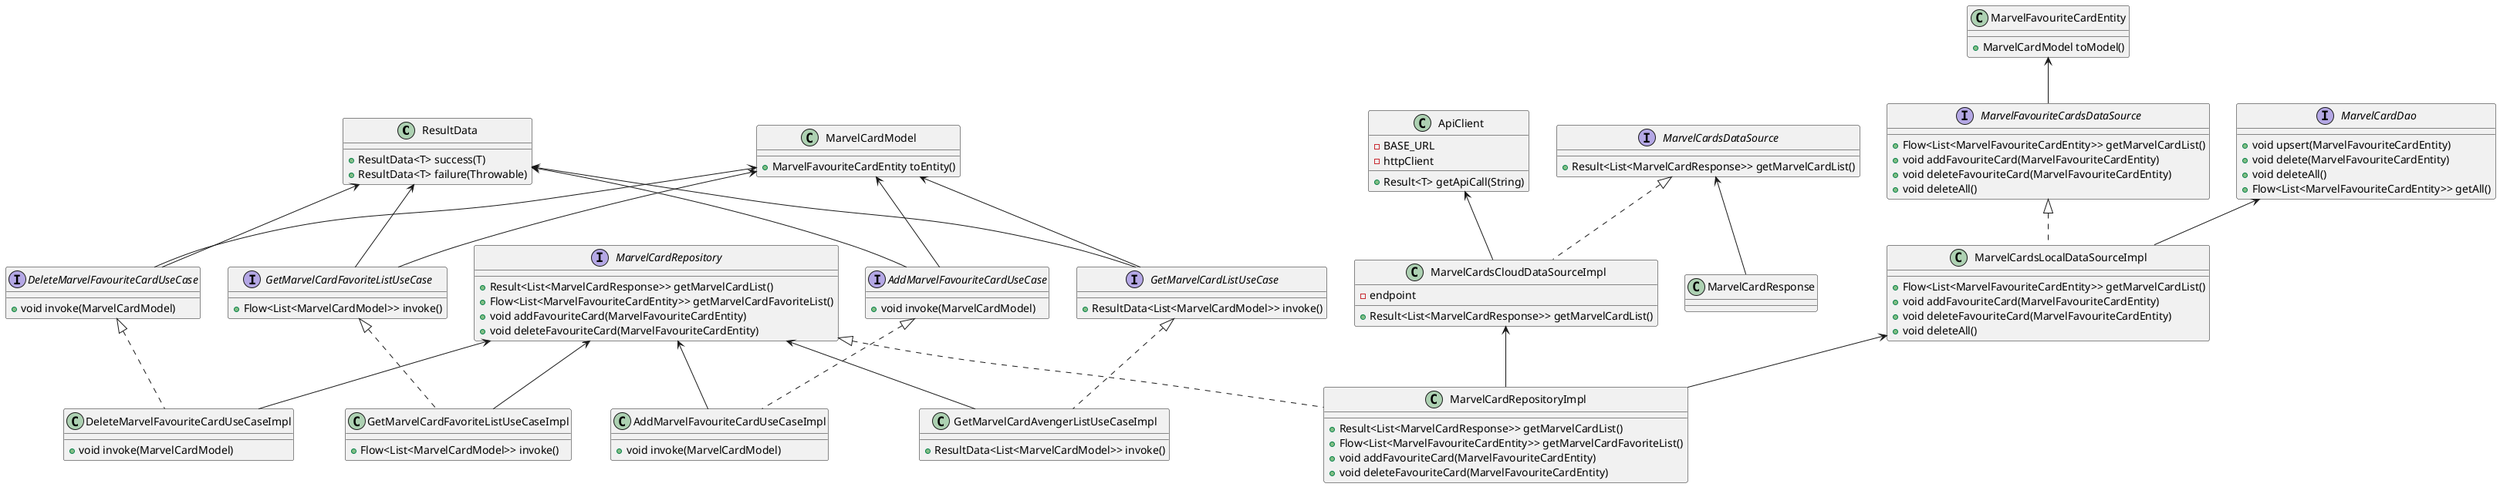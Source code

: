 @startuml
class ResultData {
+ ResultData<T> success(T)
+ ResultData<T> failure(Throwable)
}

class DeleteMarvelFavouriteCardUseCaseImpl {
+ void invoke(MarvelCardModel)
}

class MarvelCardModel {
+ MarvelFavouriteCardEntity toEntity()
}

interface DeleteMarvelFavouriteCardUseCase {
+ void invoke(MarvelCardModel)
}

class MarvelCardResponse {
}
class GetMarvelCardFavoriteListUseCaseImpl {
+ Flow<List<MarvelCardModel>> invoke()
}

interface AddMarvelFavouriteCardUseCase {
+ void invoke(MarvelCardModel)
}

interface MarvelCardsDataSource {
+ Result<List<MarvelCardResponse>> getMarvelCardList()
}

class MarvelCardsCloudDataSourceImpl {
-  endpoint
+ Result<List<MarvelCardResponse>> getMarvelCardList()
}

interface MarvelCardRepository {
+ Result<List<MarvelCardResponse>> getMarvelCardList()
+ Flow<List<MarvelFavouriteCardEntity>> getMarvelCardFavoriteList()
+ void addFavouriteCard(MarvelFavouriteCardEntity)
+ void deleteFavouriteCard(MarvelFavouriteCardEntity)
}

class AddMarvelFavouriteCardUseCaseImpl {
+ void invoke(MarvelCardModel)
}

class MarvelCardRepositoryImpl {
+ Result<List<MarvelCardResponse>> getMarvelCardList()
+ Flow<List<MarvelFavouriteCardEntity>> getMarvelCardFavoriteList()
+ void addFavouriteCard(MarvelFavouriteCardEntity)
+ void deleteFavouriteCard(MarvelFavouriteCardEntity)
}

class GetMarvelCardAvengerListUseCaseImpl {
+ ResultData<List<MarvelCardModel>> invoke()
}

class MarvelFavouriteCardEntity {
+ MarvelCardModel toModel()
}

interface GetMarvelCardFavoriteListUseCase {
+ Flow<List<MarvelCardModel>> invoke()
}

class MarvelCardsLocalDataSourceImpl {
+ Flow<List<MarvelFavouriteCardEntity>> getMarvelCardList()
+ void addFavouriteCard(MarvelFavouriteCardEntity)
+ void deleteFavouriteCard(MarvelFavouriteCardEntity)
+ void deleteAll()
}

interface MarvelFavouriteCardsDataSource {
+ Flow<List<MarvelFavouriteCardEntity>> getMarvelCardList()
+ void addFavouriteCard(MarvelFavouriteCardEntity)
+ void deleteFavouriteCard(MarvelFavouriteCardEntity)
+ void deleteAll()
}

class ApiClient {
-  BASE_URL
-  httpClient
+ Result<T> getApiCall(String)
}

interface MarvelCardDao {
+ void upsert(MarvelFavouriteCardEntity)
+ void delete(MarvelFavouriteCardEntity)
+ void deleteAll()
+ Flow<List<MarvelFavouriteCardEntity>> getAll()
}

interface GetMarvelCardListUseCase {
+ ResultData<List<MarvelCardModel>> invoke()
}

ApiClient <-- MarvelCardsCloudDataSourceImpl
MarvelCardsDataSource <|.. MarvelCardsCloudDataSourceImpl
MarvelCardsDataSource <-- MarvelCardResponse
MarvelFavouriteCardsDataSource <|.. MarvelCardsLocalDataSourceImpl
MarvelCardDao <-- MarvelCardsLocalDataSourceImpl
MarvelFavouriteCardEntity <-- MarvelFavouriteCardsDataSource
MarvelCardRepository <|.. MarvelCardRepositoryImpl
MarvelCardsCloudDataSourceImpl <-- MarvelCardRepositoryImpl
MarvelCardsLocalDataSourceImpl <-- MarvelCardRepositoryImpl
MarvelCardRepository <-- DeleteMarvelFavouriteCardUseCaseImpl
MarvelCardRepository <-- GetMarvelCardFavoriteListUseCaseImpl
MarvelCardRepository <-- AddMarvelFavouriteCardUseCaseImpl
MarvelCardRepository <-- GetMarvelCardAvengerListUseCaseImpl
DeleteMarvelFavouriteCardUseCase <|.. DeleteMarvelFavouriteCardUseCaseImpl
GetMarvelCardFavoriteListUseCase <|.. GetMarvelCardFavoriteListUseCaseImpl
AddMarvelFavouriteCardUseCase <|.. AddMarvelFavouriteCardUseCaseImpl
GetMarvelCardListUseCase <|.. GetMarvelCardAvengerListUseCaseImpl
ResultData <-- DeleteMarvelFavouriteCardUseCase
ResultData <-- GetMarvelCardFavoriteListUseCase
ResultData <-- AddMarvelFavouriteCardUseCase
ResultData <-- GetMarvelCardListUseCase
MarvelCardModel <-- DeleteMarvelFavouriteCardUseCase
MarvelCardModel <-- GetMarvelCardFavoriteListUseCase
MarvelCardModel <-- AddMarvelFavouriteCardUseCase
MarvelCardModel <-- GetMarvelCardListUseCase
@enduml